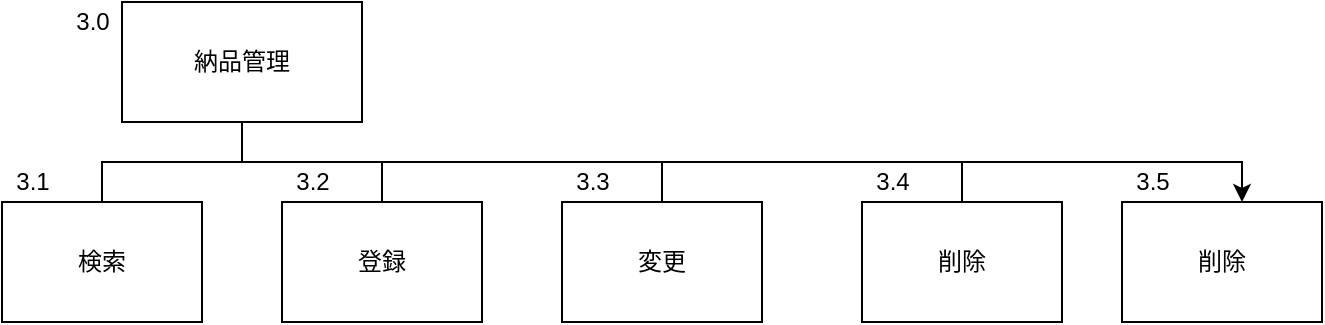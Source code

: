 <mxfile version="12.1.9" type="device" pages="1"><diagram id="wirnhrK-YzQTDW-LQXbG" name="Page-1"><mxGraphModel dx="1825" dy="510" grid="1" gridSize="10" guides="1" tooltips="1" connect="1" arrows="1" fold="1" page="1" pageScale="1" pageWidth="827" pageHeight="1169" math="0" shadow="0"><root><mxCell id="0"/><mxCell id="1" parent="0"/><UserObject label="&lt;font style=&quot;vertical-align: inherit&quot;&gt;&lt;font style=&quot;vertical-align: inherit&quot;&gt;納品管理&lt;/font&gt;&lt;/font&gt;" treeRoot="1" id="djChy1i_wo8yINihKHjb-1"><mxCell style="whiteSpace=wrap;html=1;align=center;treeFolding=1;treeMoving=1;container=1;recursiveResize=0;" parent="1" vertex="1"><mxGeometry x="20" y="10" width="120" height="60" as="geometry"/></mxCell></UserObject><mxCell id="djChy1i_wo8yINihKHjb-2" value="登録" style="whiteSpace=wrap;html=1;align=center;verticalAlign=middle;container=1;recursiveResize=0;treeFolding=1;treeMoving=1;" parent="1" vertex="1"><mxGeometry x="100" y="110" width="100" height="60" as="geometry"/></mxCell><mxCell id="djChy1i_wo8yINihKHjb-3" value="" style="edgeStyle=elbowEdgeStyle;elbow=vertical;startArrow=none;endArrow=none;rounded=0;" parent="1" target="djChy1i_wo8yINihKHjb-2" edge="1"><mxGeometry relative="1" as="geometry"><mxPoint x="80" y="70" as="sourcePoint"/></mxGeometry></mxCell><mxCell id="djChy1i_wo8yINihKHjb-4" value="変更" style="whiteSpace=wrap;html=1;align=center;verticalAlign=middle;container=1;recursiveResize=0;treeFolding=1;treeMoving=1;" parent="1" vertex="1"><mxGeometry x="240" y="110" width="100" height="60" as="geometry"/></mxCell><mxCell id="djChy1i_wo8yINihKHjb-5" value="" style="edgeStyle=elbowEdgeStyle;elbow=vertical;startArrow=none;endArrow=none;rounded=0;" parent="1" target="djChy1i_wo8yINihKHjb-4" edge="1"><mxGeometry relative="1" as="geometry"><mxPoint x="150" y="90" as="sourcePoint"/><Array as="points"><mxPoint x="220" y="90"/></Array></mxGeometry></mxCell><mxCell id="q8pgdk_Qs7x4VckOxvhH-2" value="" style="edgeStyle=orthogonalEdgeStyle;rounded=0;orthogonalLoop=1;jettySize=auto;html=1;" edge="1" parent="1" source="djChy1i_wo8yINihKHjb-6" target="q8pgdk_Qs7x4VckOxvhH-1"><mxGeometry relative="1" as="geometry"><Array as="points"><mxPoint x="440" y="90"/><mxPoint x="580" y="90"/></Array></mxGeometry></mxCell><mxCell id="djChy1i_wo8yINihKHjb-6" value="削除" style="whiteSpace=wrap;html=1;align=center;verticalAlign=middle;container=1;recursiveResize=0;treeFolding=1;treeMoving=1;" parent="1" vertex="1"><mxGeometry x="390" y="110" width="100" height="60" as="geometry"/></mxCell><mxCell id="q8pgdk_Qs7x4VckOxvhH-1" value="削除" style="whiteSpace=wrap;html=1;align=center;verticalAlign=middle;container=1;recursiveResize=0;treeFolding=1;treeMoving=1;" vertex="1" parent="1"><mxGeometry x="520" y="110" width="100" height="60" as="geometry"/></mxCell><mxCell id="djChy1i_wo8yINihKHjb-7" value="" style="edgeStyle=elbowEdgeStyle;elbow=vertical;startArrow=none;endArrow=none;rounded=0;" parent="1" target="djChy1i_wo8yINihKHjb-6" edge="1"><mxGeometry relative="1" as="geometry"><mxPoint x="290" y="90" as="sourcePoint"/><Array as="points"><mxPoint x="370" y="90"/></Array></mxGeometry></mxCell><mxCell id="djChy1i_wo8yINihKHjb-8" value="検索" style="whiteSpace=wrap;html=1;align=center;verticalAlign=middle;container=1;recursiveResize=0;treeFolding=1;treeMoving=1;" parent="1" vertex="1"><mxGeometry x="-40" y="110" width="100" height="60" as="geometry"/></mxCell><mxCell id="djChy1i_wo8yINihKHjb-9" value="" style="edgeStyle=elbowEdgeStyle;elbow=vertical;startArrow=none;endArrow=none;rounded=0;exitX=0.5;exitY=1;exitDx=0;exitDy=0;" parent="1" source="djChy1i_wo8yINihKHjb-1" target="djChy1i_wo8yINihKHjb-8" edge="1"><mxGeometry relative="1" as="geometry"><mxPoint x="-60" y="70" as="sourcePoint"/></mxGeometry></mxCell><mxCell id="q8pgdk_Qs7x4VckOxvhH-3" value="3.0" style="text;html=1;resizable=0;autosize=1;align=center;verticalAlign=middle;points=[];fillColor=none;strokeColor=none;rounded=0;" vertex="1" parent="1"><mxGeometry x="-10" y="10" width="30" height="20" as="geometry"/></mxCell><mxCell id="q8pgdk_Qs7x4VckOxvhH-4" value="3.1" style="text;html=1;resizable=0;autosize=1;align=center;verticalAlign=middle;points=[];fillColor=none;strokeColor=none;rounded=0;" vertex="1" parent="1"><mxGeometry x="-40" y="90" width="30" height="20" as="geometry"/></mxCell><mxCell id="q8pgdk_Qs7x4VckOxvhH-5" value="3.2" style="text;html=1;resizable=0;autosize=1;align=center;verticalAlign=middle;points=[];fillColor=none;strokeColor=none;rounded=0;" vertex="1" parent="1"><mxGeometry x="100" y="90" width="30" height="20" as="geometry"/></mxCell><mxCell id="q8pgdk_Qs7x4VckOxvhH-6" value="3.3&lt;span style=&quot;font-family: &amp;#34;helvetica&amp;#34; , &amp;#34;arial&amp;#34; , sans-serif ; font-size: 0px&quot;&gt;%3CmxGraphModel%3E%3Croot%3E%3CmxCell%20id%3D%220%22%2F%3E%3CmxCell%20id%3D%221%22%20parent%3D%220%22%2F%3E%3CmxCell%20id%3D%222%22%20value%3D%223.1%22%20style%3D%22text%3Bhtml%3D1%3Bresizable%3D0%3Bautosize%3D1%3Balign%3Dcenter%3BverticalAlign%3Dmiddle%3Bpoints%3D%5B%5D%3BfillColor%3Dnone%3BstrokeColor%3Dnone%3Brounded%3D0%3B%22%20vertex%3D%221%22%20parent%3D%221%22%3E%3CmxGeometry%20x%3D%22-40%22%20y%3D%2290%22%20width%3D%2230%22%20height%3D%2220%22%20as%3D%22geometry%22%2F%3E%3C%2FmxCell%3E%3C%2Froot%3E%3C%2FmxGraphModel%3E&lt;/span&gt;&lt;span style=&quot;font-family: &amp;#34;helvetica&amp;#34; , &amp;#34;arial&amp;#34; , sans-serif ; font-size: 0px&quot;&gt;%3CmxGraphModel%3E%3Croot%3E%3CmxCell%20id%3D%220%22%2F%3E%3CmxCell%20id%3D%221%22%20parent%3D%220%22%2F%3E%3CmxCell%20id%3D%222%22%20value%3D%223.1%22%20style%3D%22text%3Bhtml%3D1%3Bresizable%3D0%3Bautosize%3D1%3Balign%3Dcenter%3BverticalAlign%3Dmiddle%3Bpoints%3D%5B%5D%3BfillColor%3Dnone%3BstrokeColor%3Dnone%3Brounded%3D0%3B%22%20vertex%3D%221%22%20parent%3D%221%22%3E%3CmxGeometry%20x%3D%22-40%22%20y%3D%2290%22%20width%3D%2230%22%20height%3D%2220%22%20as%3D%22geometry%22%2F%3E%3C%2FmxCell%3E%3C%2Froot%3E%3C%2FmxGraphModel%3E&lt;/span&gt;" style="text;html=1;resizable=0;autosize=1;align=center;verticalAlign=middle;points=[];fillColor=none;strokeColor=none;rounded=0;" vertex="1" parent="1"><mxGeometry x="240" y="90" width="30" height="20" as="geometry"/></mxCell><mxCell id="q8pgdk_Qs7x4VckOxvhH-7" value="3.4" style="text;html=1;resizable=0;autosize=1;align=center;verticalAlign=middle;points=[];fillColor=none;strokeColor=none;rounded=0;" vertex="1" parent="1"><mxGeometry x="390" y="90" width="30" height="20" as="geometry"/></mxCell><mxCell id="q8pgdk_Qs7x4VckOxvhH-8" value="3.5" style="text;html=1;resizable=0;autosize=1;align=center;verticalAlign=middle;points=[];fillColor=none;strokeColor=none;rounded=0;" vertex="1" parent="1"><mxGeometry x="520" y="90" width="30" height="20" as="geometry"/></mxCell></root></mxGraphModel></diagram></mxfile>